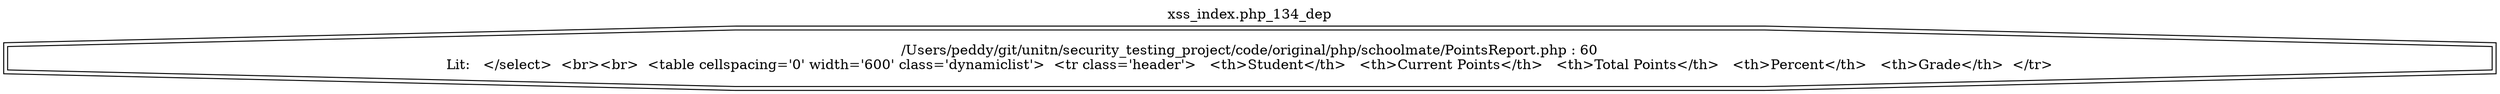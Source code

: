 digraph cfg {
  label="xss_index.php_134_dep";
  labelloc=t;
  n1 [shape=doubleoctagon, label="/Users/peddy/git/unitn/security_testing_project/code/original/php/schoolmate/PointsReport.php : 60\nLit:   </select>  <br><br>  <table cellspacing='0' width='600' class='dynamiclist'>  <tr class='header'>   <th>Student</th>   <th>Current Points</th>   <th>Total Points</th>   <th>Percent</th>   <th>Grade</th>  </tr>\n"];
}
